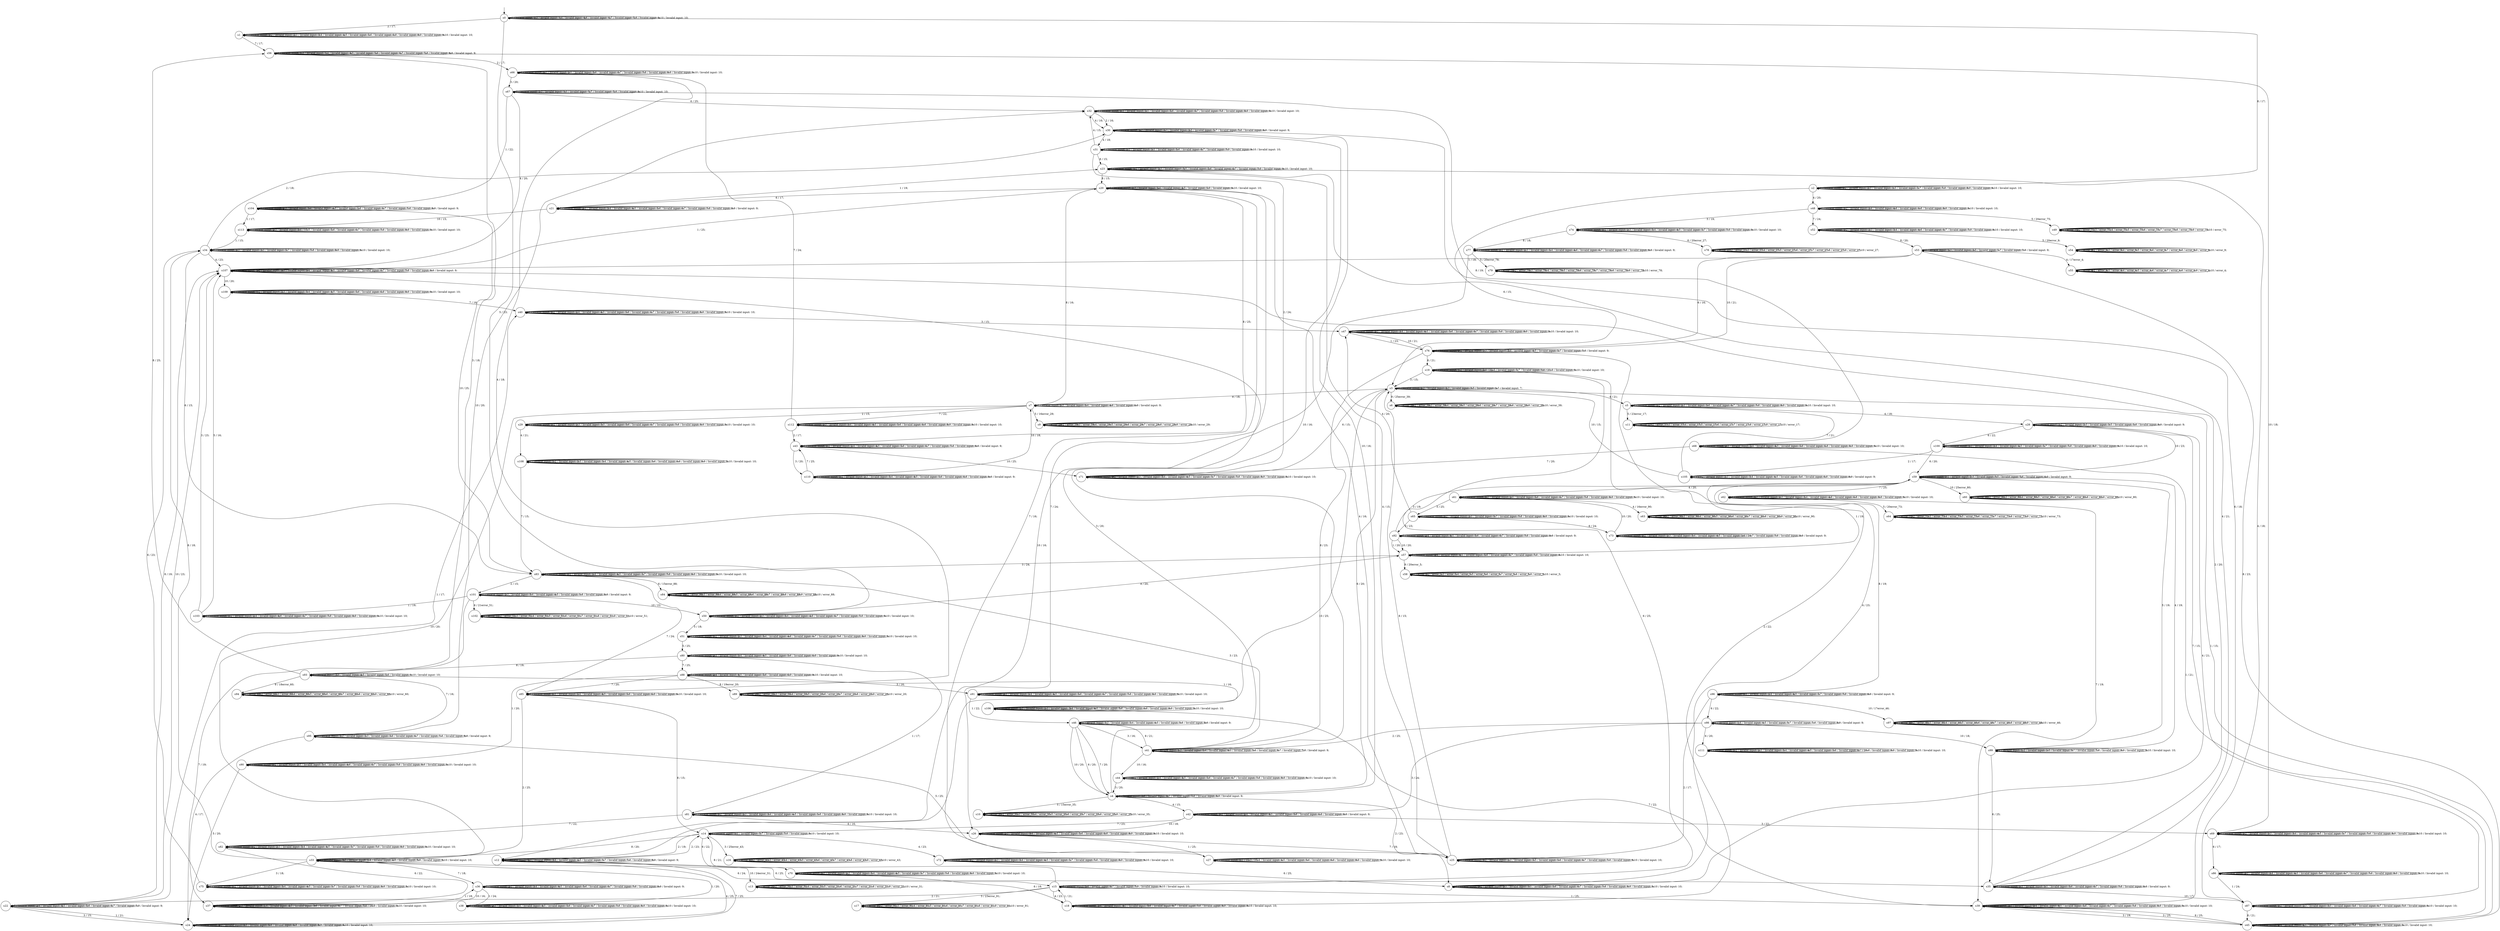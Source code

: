 digraph g {
__start0 [label="" shape="none"];

	s0 [shape="circle" label="s0"];
	s1 [shape="circle" label="s1"];
	s2 [shape="circle" label="s2"];
	s3 [shape="circle" label="s3"];
	s4 [shape="circle" label="s4"];
	s5 [shape="circle" label="s5"];
	s6 [shape="circle" label="s6"];
	s7 [shape="circle" label="s7"];
	s8 [shape="circle" label="s8"];
	s9 [shape="circle" label="s9"];
	s10 [shape="circle" label="s10"];
	s11 [shape="circle" label="s11"];
	s12 [shape="circle" label="s12"];
	s13 [shape="circle" label="s13"];
	s14 [shape="circle" label="s14"];
	s15 [shape="circle" label="s15"];
	s16 [shape="circle" label="s16"];
	s17 [shape="circle" label="s17"];
	s18 [shape="circle" label="s18"];
	s19 [shape="circle" label="s19"];
	s20 [shape="circle" label="s20"];
	s21 [shape="circle" label="s21"];
	s22 [shape="circle" label="s22"];
	s23 [shape="circle" label="s23"];
	s24 [shape="circle" label="s24"];
	s25 [shape="circle" label="s25"];
	s26 [shape="circle" label="s26"];
	s27 [shape="circle" label="s27"];
	s28 [shape="circle" label="s28"];
	s29 [shape="circle" label="s29"];
	s30 [shape="circle" label="s30"];
	s31 [shape="circle" label="s31"];
	s32 [shape="circle" label="s32"];
	s33 [shape="circle" label="s33"];
	s34 [shape="circle" label="s34"];
	s35 [shape="circle" label="s35"];
	s36 [shape="circle" label="s36"];
	s37 [shape="circle" label="s37"];
	s38 [shape="circle" label="s38"];
	s39 [shape="circle" label="s39"];
	s40 [shape="circle" label="s40"];
	s41 [shape="circle" label="s41"];
	s42 [shape="circle" label="s42"];
	s43 [shape="circle" label="s43"];
	s44 [shape="circle" label="s44"];
	s45 [shape="circle" label="s45"];
	s46 [shape="circle" label="s46"];
	s47 [shape="circle" label="s47"];
	s48 [shape="circle" label="s48"];
	s49 [shape="circle" label="s49"];
	s50 [shape="circle" label="s50"];
	s51 [shape="circle" label="s51"];
	s52 [shape="circle" label="s52"];
	s53 [shape="circle" label="s53"];
	s54 [shape="circle" label="s54"];
	s55 [shape="circle" label="s55"];
	s56 [shape="circle" label="s56"];
	s57 [shape="circle" label="s57"];
	s58 [shape="circle" label="s58"];
	s59 [shape="circle" label="s59"];
	s60 [shape="circle" label="s60"];
	s61 [shape="circle" label="s61"];
	s62 [shape="circle" label="s62"];
	s63 [shape="circle" label="s63"];
	s64 [shape="circle" label="s64"];
	s65 [shape="circle" label="s65"];
	s66 [shape="circle" label="s66"];
	s67 [shape="circle" label="s67"];
	s68 [shape="circle" label="s68"];
	s69 [shape="circle" label="s69"];
	s70 [shape="circle" label="s70"];
	s71 [shape="circle" label="s71"];
	s72 [shape="circle" label="s72"];
	s73 [shape="circle" label="s73"];
	s74 [shape="circle" label="s74"];
	s75 [shape="circle" label="s75"];
	s76 [shape="circle" label="s76"];
	s77 [shape="circle" label="s77"];
	s78 [shape="circle" label="s78"];
	s79 [shape="circle" label="s79"];
	s80 [shape="circle" label="s80"];
	s81 [shape="circle" label="s81"];
	s82 [shape="circle" label="s82"];
	s83 [shape="circle" label="s83"];
	s84 [shape="circle" label="s84"];
	s85 [shape="circle" label="s85"];
	s86 [shape="circle" label="s86"];
	s87 [shape="circle" label="s87"];
	s88 [shape="circle" label="s88"];
	s89 [shape="circle" label="s89"];
	s90 [shape="circle" label="s90"];
	s91 [shape="circle" label="s91"];
	s92 [shape="circle" label="s92"];
	s93 [shape="circle" label="s93"];
	s94 [shape="circle" label="s94"];
	s95 [shape="circle" label="s95"];
	s96 [shape="circle" label="s96"];
	s97 [shape="circle" label="s97"];
	s98 [shape="circle" label="s98"];
	s99 [shape="circle" label="s99"];
	s100 [shape="circle" label="s100"];
	s101 [shape="circle" label="s101"];
	s102 [shape="circle" label="s102"];
	s103 [shape="circle" label="s103"];
	s104 [shape="circle" label="s104"];
	s105 [shape="circle" label="s105"];
	s106 [shape="circle" label="s106"];
	s107 [shape="circle" label="s107"];
	s108 [shape="circle" label="s108"];
	s109 [shape="circle" label="s109"];
	s110 [shape="circle" label="s110"];
	s111 [shape="circle" label="s111"];
	s112 [shape="circle" label="s112"];
	s113 [shape="circle" label="s113"];
	s0 -> s0 [label="1 / Invalid input: 1;"];
	s0 -> s1 [label="2 / 17;"];
	s0 -> s0 [label="3 / Invalid input: 3;"];
	s0 -> s0 [label="4 / Invalid input: 4;"];
	s0 -> s50 [label="5 / 23;"];
	s0 -> s0 [label="6 / Invalid input: 6;"];
	s0 -> s0 [label="7 / Invalid input: 7;"];
	s0 -> s2 [label="8 / 17;"];
	s0 -> s0 [label="9 / Invalid input: 9;"];
	s0 -> s0 [label="10 / Invalid input: 10;"];
	s1 -> s1 [label="1 / Invalid input: 1;"];
	s1 -> s1 [label="2 / Invalid input: 2;"];
	s1 -> s1 [label="3 / Invalid input: 3;"];
	s1 -> s1 [label="4 / Invalid input: 4;"];
	s1 -> s1 [label="5 / Invalid input: 5;"];
	s1 -> s1 [label="6 / Invalid input: 6;"];
	s1 -> s56 [label="7 / 17;"];
	s1 -> s1 [label="8 / Invalid input: 8;"];
	s1 -> s1 [label="9 / Invalid input: 9;"];
	s1 -> s1 [label="10 / Invalid input: 10;"];
	s2 -> s2 [label="1 / Invalid input: 1;"];
	s2 -> s2 [label="2 / Invalid input: 2;"];
	s2 -> s2 [label="3 / Invalid input: 3;"];
	s2 -> s48 [label="4 / 20;"];
	s2 -> s2 [label="5 / Invalid input: 5;"];
	s2 -> s3 [label="6 / 15;"];
	s2 -> s2 [label="7 / Invalid input: 7;"];
	s2 -> s2 [label="8 / Invalid input: 8;"];
	s2 -> s2 [label="9 / Invalid input: 9;"];
	s2 -> s2 [label="10 / Invalid input: 10;"];
	s3 -> s3 [label="1 / Invalid input: 1;"];
	s3 -> s3 [label="2 / Invalid input: 2;"];
	s3 -> s3 [label="3 / Invalid input: 3;"];
	s3 -> s5 [label="4 / 21;"];
	s3 -> s3 [label="5 / Invalid input: 5;"];
	s3 -> s4 [label="6 / 20;"];
	s3 -> s3 [label="7 / Invalid input: 7;"];
	s3 -> s7 [label="8 / 18;"];
	s3 -> s6 [label="9 / 25error_39;"];
	s3 -> s12 [label="10 / 25;"];
	s4 -> s4 [label="1 / Invalid input: 1;"];
	s4 -> s8 [label="2 / 23;"];
	s4 -> s107 [label="3 / 20;"];
	s4 -> s42 [label="4 / 15;"];
	s4 -> s10 [label="5 / 15error_35;"];
	s4 -> s4 [label="6 / Invalid input: 6;"];
	s4 -> s4 [label="7 / Invalid input: 7;"];
	s4 -> s4 [label="8 / Invalid input: 8;"];
	s4 -> s4 [label="9 / Invalid input: 9;"];
	s4 -> s30 [label="10 / 16;"];
	s5 -> s5 [label="1 / Invalid input: 1;"];
	s5 -> s5 [label="2 / Invalid input: 2;"];
	s5 -> s5 [label="3 / Invalid input: 3;"];
	s5 -> s28 [label="4 / 18;"];
	s5 -> s11 [label="5 / 23error_17;"];
	s5 -> s5 [label="6 / Invalid input: 6;"];
	s5 -> s5 [label="7 / Invalid input: 7;"];
	s5 -> s5 [label="8 / Invalid input: 8;"];
	s5 -> s5 [label="9 / Invalid input: 9;"];
	s5 -> s5 [label="10 / Invalid input: 10;"];
	s6 -> s6 [label="1 / error_39;"];
	s6 -> s6 [label="2 / error_39;"];
	s6 -> s6 [label="3 / error_39;"];
	s6 -> s6 [label="4 / error_39;"];
	s6 -> s6 [label="5 / error_39;"];
	s6 -> s6 [label="6 / error_39;"];
	s6 -> s6 [label="7 / error_39;"];
	s6 -> s6 [label="8 / error_39;"];
	s6 -> s6 [label="9 / error_39;"];
	s6 -> s6 [label="10 / error_39;"];
	s7 -> s7 [label="1 / Invalid input: 1;"];
	s7 -> s29 [label="2 / 15;"];
	s7 -> s7 [label="3 / Invalid input: 3;"];
	s7 -> s7 [label="4 / Invalid input: 4;"];
	s7 -> s9 [label="5 / 16error_29;"];
	s7 -> s7 [label="6 / Invalid input: 6;"];
	s7 -> s112 [label="7 / 22;"];
	s7 -> s20 [label="8 / 16;"];
	s7 -> s7 [label="9 / Invalid input: 9;"];
	s7 -> s33 [label="10 / 20;"];
	s8 -> s8 [label="1 / Invalid input: 1;"];
	s8 -> s8 [label="2 / Invalid input: 2;"];
	s8 -> s8 [label="3 / Invalid input: 3;"];
	s8 -> s76 [label="4 / 23;"];
	s8 -> s8 [label="5 / Invalid input: 5;"];
	s8 -> s8 [label="6 / Invalid input: 6;"];
	s8 -> s8 [label="7 / Invalid input: 7;"];
	s8 -> s8 [label="8 / Invalid input: 8;"];
	s8 -> s8 [label="9 / Invalid input: 9;"];
	s8 -> s8 [label="10 / Invalid input: 10;"];
	s9 -> s9 [label="1 / error_29;"];
	s9 -> s9 [label="2 / error_29;"];
	s9 -> s9 [label="3 / error_29;"];
	s9 -> s9 [label="4 / error_29;"];
	s9 -> s9 [label="5 / error_29;"];
	s9 -> s9 [label="6 / error_29;"];
	s9 -> s9 [label="7 / error_29;"];
	s9 -> s9 [label="8 / error_29;"];
	s9 -> s9 [label="9 / error_29;"];
	s9 -> s9 [label="10 / error_29;"];
	s10 -> s10 [label="1 / error_35;"];
	s10 -> s10 [label="2 / error_35;"];
	s10 -> s10 [label="3 / error_35;"];
	s10 -> s10 [label="4 / error_35;"];
	s10 -> s10 [label="5 / error_35;"];
	s10 -> s10 [label="6 / error_35;"];
	s10 -> s10 [label="7 / error_35;"];
	s10 -> s10 [label="8 / error_35;"];
	s10 -> s10 [label="9 / error_35;"];
	s10 -> s10 [label="10 / error_35;"];
	s11 -> s11 [label="1 / error_17;"];
	s11 -> s11 [label="2 / error_17;"];
	s11 -> s11 [label="3 / error_17;"];
	s11 -> s11 [label="4 / error_17;"];
	s11 -> s11 [label="5 / error_17;"];
	s11 -> s11 [label="6 / error_17;"];
	s11 -> s11 [label="7 / error_17;"];
	s11 -> s11 [label="8 / error_17;"];
	s11 -> s11 [label="9 / error_17;"];
	s11 -> s11 [label="10 / error_17;"];
	s12 -> s12 [label="1 / Invalid input: 1;"];
	s12 -> s14 [label="2 / 23;"];
	s12 -> s12 [label="3 / Invalid input: 3;"];
	s12 -> s12 [label="4 / Invalid input: 4;"];
	s12 -> s12 [label="5 / Invalid input: 5;"];
	s12 -> s15 [label="6 / 25;"];
	s12 -> s12 [label="7 / Invalid input: 7;"];
	s12 -> s12 [label="8 / Invalid input: 8;"];
	s12 -> s12 [label="9 / Invalid input: 9;"];
	s12 -> s13 [label="10 / 24error_31;"];
	s13 -> s13 [label="1 / error_31;"];
	s13 -> s13 [label="2 / error_31;"];
	s13 -> s13 [label="3 / error_31;"];
	s13 -> s13 [label="4 / error_31;"];
	s13 -> s13 [label="5 / error_31;"];
	s13 -> s13 [label="6 / error_31;"];
	s13 -> s13 [label="7 / error_31;"];
	s13 -> s13 [label="8 / error_31;"];
	s13 -> s13 [label="9 / error_31;"];
	s13 -> s13 [label="10 / error_31;"];
	s14 -> s14 [label="1 / Invalid input: 1;"];
	s14 -> s12 [label="2 / 19;"];
	s14 -> s16 [label="3 / 25error_43;"];
	s14 -> s72 [label="4 / 23;"];
	s14 -> s14 [label="5 / Invalid input: 5;"];
	s14 -> s70 [label="6 / 22;"];
	s14 -> s14 [label="7 / Invalid input: 7;"];
	s14 -> s33 [label="8 / 20;"];
	s14 -> s14 [label="9 / Invalid input: 9;"];
	s14 -> s14 [label="10 / Invalid input: 10;"];
	s15 -> s39 [label="1 / 25;"];
	s15 -> s22 [label="2 / 21;"];
	s15 -> s17 [label="3 / 23error_91;"];
	s15 -> s18 [label="4 / 23;"];
	s15 -> s15 [label="5 / Invalid input: 5;"];
	s15 -> s15 [label="6 / Invalid input: 6;"];
	s15 -> s15 [label="7 / Invalid input: 7;"];
	s15 -> s14 [label="8 / 21;"];
	s15 -> s15 [label="9 / Invalid input: 9;"];
	s15 -> s15 [label="10 / Invalid input: 10;"];
	s16 -> s16 [label="1 / error_43;"];
	s16 -> s16 [label="2 / error_43;"];
	s16 -> s16 [label="3 / error_43;"];
	s16 -> s16 [label="4 / error_43;"];
	s16 -> s16 [label="5 / error_43;"];
	s16 -> s16 [label="6 / error_43;"];
	s16 -> s16 [label="7 / error_43;"];
	s16 -> s16 [label="8 / error_43;"];
	s16 -> s16 [label="9 / error_43;"];
	s16 -> s16 [label="10 / error_43;"];
	s17 -> s17 [label="1 / error_91;"];
	s17 -> s17 [label="2 / error_91;"];
	s17 -> s17 [label="3 / error_91;"];
	s17 -> s17 [label="4 / error_91;"];
	s17 -> s17 [label="5 / error_91;"];
	s17 -> s17 [label="6 / error_91;"];
	s17 -> s17 [label="7 / error_91;"];
	s17 -> s17 [label="8 / error_91;"];
	s17 -> s17 [label="9 / error_91;"];
	s17 -> s17 [label="10 / error_91;"];
	s18 -> s15 [label="1 / 21;"];
	s18 -> s19 [label="2 / 22;"];
	s18 -> s18 [label="3 / Invalid input: 3;"];
	s18 -> s18 [label="4 / Invalid input: 4;"];
	s18 -> s18 [label="5 / Invalid input: 5;"];
	s18 -> s18 [label="6 / Invalid input: 6;"];
	s18 -> s18 [label="7 / Invalid input: 7;"];
	s18 -> s18 [label="8 / Invalid input: 8;"];
	s18 -> s18 [label="9 / Invalid input: 9;"];
	s18 -> s18 [label="10 / Invalid input: 10;"];
	s19 -> s19 [label="1 / Invalid input: 1;"];
	s19 -> s19 [label="2 / Invalid input: 2;"];
	s19 -> s3 [label="3 / 15;"];
	s19 -> s19 [label="4 / 22;"];
	s19 -> s19 [label="5 / Invalid input: 5;"];
	s19 -> s15 [label="6 / 25;"];
	s19 -> s19 [label="7 / Invalid input: 7;"];
	s19 -> s19 [label="8 / 22;"];
	s19 -> s19 [label="9 / Invalid input: 9;"];
	s19 -> s19 [label="10 / Invalid input: 10;"];
	s20 -> s107 [label="1 / 25;"];
	s20 -> s20 [label="2 / Invalid input: 2;"];
	s20 -> s20 [label="3 / Invalid input: 3;"];
	s20 -> s20 [label="4 / Invalid input: 4;"];
	s20 -> s20 [label="5 / Invalid input: 5;"];
	s20 -> s21 [label="6 / 17;"];
	s20 -> s26 [label="7 / 24;"];
	s20 -> s43 [label="8 / 25;"];
	s20 -> s20 [label="9 / Invalid input: 9;"];
	s20 -> s20 [label="10 / Invalid input: 10;"];
	s21 -> s23 [label="1 / 19;"];
	s21 -> s21 [label="2 / Invalid input: 2;"];
	s21 -> s21 [label="3 / Invalid input: 3;"];
	s21 -> s21 [label="4 / Invalid input: 4;"];
	s21 -> s21 [label="5 / Invalid input: 5;"];
	s21 -> s21 [label="6 / Invalid input: 6;"];
	s21 -> s21 [label="7 / Invalid input: 7;"];
	s21 -> s21 [label="8 / Invalid input: 8;"];
	s21 -> s21 [label="9 / Invalid input: 9;"];
	s21 -> s113 [label="10 / 15;"];
	s22 -> s40 [label="1 / 17;"];
	s22 -> s22 [label="2 / Invalid input: 2;"];
	s22 -> s24 [label="3 / 15;"];
	s22 -> s22 [label="4 / Invalid input: 4;"];
	s22 -> s22 [label="5 / Invalid input: 5;"];
	s22 -> s22 [label="6 / Invalid input: 6;"];
	s22 -> s22 [label="7 / Invalid input: 7;"];
	s22 -> s107 [label="8 / 19;"];
	s22 -> s22 [label="9 / Invalid input: 9;"];
	s22 -> s107 [label="10 / 23;"];
	s23 -> s23 [label="1 / Invalid input: 1;"];
	s23 -> s23 [label="2 / Invalid input: 2;"];
	s23 -> s23 [label="3 / Invalid input: 3;"];
	s23 -> s25 [label="4 / 15;"];
	s23 -> s23 [label="5 / Invalid input: 5;"];
	s23 -> s23 [label="6 / Invalid input: 6;"];
	s23 -> s23 [label="7 / Invalid input: 7;"];
	s23 -> s20 [label="8 / 15;"];
	s23 -> s23 [label="9 / Invalid input: 9;"];
	s23 -> s23 [label="10 / Invalid input: 10;"];
	s24 -> s22 [label="1 / 21;"];
	s24 -> s24 [label="2 / Invalid input: 2;"];
	s24 -> s24 [label="3 / Invalid input: 3;"];
	s24 -> s12 [label="4 / 25;"];
	s24 -> s24 [label="5 / Invalid input: 5;"];
	s24 -> s24 [label="6 / Invalid input: 6;"];
	s24 -> s12 [label="7 / 25;"];
	s24 -> s24 [label="8 / Invalid input: 8;"];
	s24 -> s24 [label="9 / Invalid input: 9;"];
	s24 -> s24 [label="10 / Invalid input: 10;"];
	s25 -> s25 [label="1 / Invalid input: 1;"];
	s25 -> s25 [label="2 / Invalid input: 2;"];
	s25 -> s25 [label="3 / Invalid input: 3;"];
	s25 -> s20 [label="4 / 16;"];
	s25 -> s25 [label="5 / Invalid input: 5;"];
	s25 -> s25 [label="6 / Invalid input: 6;"];
	s25 -> s25 [label="7 / Invalid input: 7;"];
	s25 -> s3 [label="8 / 15;"];
	s25 -> s25 [label="9 / Invalid input: 9;"];
	s25 -> s25 [label="10 / Invalid input: 10;"];
	s26 -> s27 [label="1 / 25;"];
	s26 -> s26 [label="2 / Invalid input: 2;"];
	s26 -> s26 [label="3 / Invalid input: 3;"];
	s26 -> s26 [label="4 / Invalid input: 4;"];
	s26 -> s26 [label="5 / Invalid input: 5;"];
	s26 -> s26 [label="6 / Invalid input: 6;"];
	s26 -> s25 [label="7 / 18;"];
	s26 -> s26 [label="8 / Invalid input: 8;"];
	s26 -> s26 [label="9 / Invalid input: 9;"];
	s26 -> s26 [label="10 / Invalid input: 10;"];
	s27 -> s27 [label="1 / Invalid input: 1;"];
	s27 -> s27 [label="2 / 25;"];
	s27 -> s27 [label="3 / 25;"];
	s27 -> s27 [label="4 / Invalid input: 4;"];
	s27 -> s27 [label="5 / Invalid input: 5;"];
	s27 -> s27 [label="6 / Invalid input: 6;"];
	s27 -> s20 [label="7 / 16;"];
	s27 -> s27 [label="8 / Invalid input: 8;"];
	s27 -> s27 [label="9 / Invalid input: 9;"];
	s27 -> s27 [label="10 / Invalid input: 10;"];
	s28 -> s28 [label="1 / Invalid input: 1;"];
	s28 -> s28 [label="2 / Invalid input: 2;"];
	s28 -> s28 [label="3 / Invalid input: 3;"];
	s28 -> s87 [label="4 / 21;"];
	s28 -> s28 [label="5 / Invalid input: 5;"];
	s28 -> s100 [label="6 / 22;"];
	s28 -> s8 [label="7 / 15;"];
	s28 -> s28 [label="8 / Invalid input: 8;"];
	s28 -> s28 [label="9 / Invalid input: 9;"];
	s28 -> s59 [label="10 / 23;"];
	s29 -> s29 [label="1 / Invalid input: 1;"];
	s29 -> s29 [label="2 / Invalid input: 2;"];
	s29 -> s29 [label="3 / Invalid input: 3;"];
	s29 -> s108 [label="4 / 21;"];
	s29 -> s29 [label="5 / Invalid input: 5;"];
	s29 -> s29 [label="6 / Invalid input: 6;"];
	s29 -> s29 [label="7 / Invalid input: 7;"];
	s29 -> s29 [label="8 / Invalid input: 8;"];
	s29 -> s29 [label="9 / Invalid input: 9;"];
	s29 -> s29 [label="10 / Invalid input: 10;"];
	s30 -> s30 [label="1 / Invalid input: 1;"];
	s30 -> s30 [label="2 / Invalid input: 2;"];
	s30 -> s30 [label="3 / Invalid input: 3;"];
	s30 -> s31 [label="4 / 18;"];
	s30 -> s30 [label="5 / Invalid input: 5;"];
	s30 -> s39 [label="6 / 18;"];
	s30 -> s30 [label="7 / Invalid input: 7;"];
	s30 -> s30 [label="8 / Invalid input: 8;"];
	s30 -> s30 [label="9 / Invalid input: 9;"];
	s30 -> s41 [label="10 / 16;"];
	s31 -> s31 [label="1 / Invalid input: 1;"];
	s31 -> s71 [label="2 / 24;"];
	s31 -> s31 [label="3 / Invalid input: 3;"];
	s31 -> s32 [label="4 / 15;"];
	s31 -> s31 [label="5 / Invalid input: 5;"];
	s31 -> s31 [label="6 / Invalid input: 6;"];
	s31 -> s31 [label="7 / Invalid input: 7;"];
	s31 -> s23 [label="8 / 15;"];
	s31 -> s31 [label="9 / Invalid input: 9;"];
	s31 -> s31 [label="10 / Invalid input: 10;"];
	s32 -> s32 [label="1 / Invalid input: 1;"];
	s32 -> s30 [label="2 / 16;"];
	s32 -> s32 [label="3 / Invalid input: 3;"];
	s32 -> s30 [label="4 / 16;"];
	s32 -> s32 [label="5 / Invalid input: 5;"];
	s32 -> s32 [label="6 / Invalid input: 6;"];
	s32 -> s32 [label="7 / Invalid input: 7;"];
	s32 -> s32 [label="8 / Invalid input: 8;"];
	s32 -> s32 [label="9 / Invalid input: 9;"];
	s32 -> s32 [label="10 / Invalid input: 10;"];
	s33 -> s33 [label="1 / Invalid input: 1;"];
	s33 -> s33 [label="2 / Invalid input: 2;"];
	s33 -> s75 [label="3 / 18;"];
	s33 -> s33 [label="4 / Invalid input: 4;"];
	s33 -> s33 [label="5 / Invalid input: 5;"];
	s33 -> s35 [label="6 / 24;"];
	s33 -> s36 [label="7 / 18;"];
	s33 -> s34 [label="8 / 18;"];
	s33 -> s33 [label="9 / Invalid input: 9;"];
	s33 -> s33 [label="10 / Invalid input: 10;"];
	s34 -> s34 [label="1 / Invalid input: 1;"];
	s34 -> s30 [label="2 / 18;"];
	s34 -> s34 [label="3 / Invalid input: 3;"];
	s34 -> s107 [label="4 / 23;"];
	s34 -> s34 [label="5 / Invalid input: 5;"];
	s34 -> s83 [label="6 / 15;"];
	s34 -> s34 [label="7 / Invalid input: 7;"];
	s34 -> s34 [label="8 / Invalid input: 8;"];
	s34 -> s34 [label="9 / Invalid input: 9;"];
	s34 -> s34 [label="10 / Invalid input: 10;"];
	s35 -> s35 [label="1 / Invalid input: 1;"];
	s35 -> s107 [label="2 / 20;"];
	s35 -> s35 [label="3 / Invalid input: 3;"];
	s35 -> s23 [label="4 / 21;"];
	s35 -> s35 [label="5 / Invalid input: 5;"];
	s35 -> s35 [label="6 / Invalid input: 6;"];
	s35 -> s35 [label="7 / Invalid input: 7;"];
	s35 -> s35 [label="8 / Invalid input: 8;"];
	s35 -> s35 [label="9 / Invalid input: 9;"];
	s35 -> s87 [label="10 / 17;"];
	s36 -> s38 [label="1 / 24;"];
	s36 -> s36 [label="2 / Invalid input: 2;"];
	s36 -> s36 [label="3 / Invalid input: 3;"];
	s36 -> s36 [label="4 / Invalid input: 4;"];
	s36 -> s36 [label="5 / Invalid input: 5;"];
	s36 -> s36 [label="6 / Invalid input: 6;"];
	s36 -> s36 [label="7 / Invalid input: 7;"];
	s36 -> s36 [label="8 / Invalid input: 8;"];
	s36 -> s36 [label="9 / Invalid input: 9;"];
	s36 -> s37 [label="10 / 16;"];
	s37 -> s36 [label="1 / 18;"];
	s37 -> s37 [label="2 / Invalid input: 2;"];
	s37 -> s37 [label="3 / Invalid input: 3;"];
	s37 -> s37 [label="4 / Invalid input: 4;"];
	s37 -> s37 [label="5 / Invalid input: 5;"];
	s37 -> s37 [label="6 / Invalid input: 6;"];
	s37 -> s37 [label="7 / Invalid input: 7;"];
	s37 -> s37 [label="8 / 16;"];
	s37 -> s37 [label="9 / Invalid input: 9;"];
	s37 -> s37 [label="10 / Invalid input: 10;"];
	s38 -> s33 [label="1 / 20;"];
	s38 -> s38 [label="2 / Invalid input: 2;"];
	s38 -> s38 [label="3 / Invalid input: 3;"];
	s38 -> s38 [label="4 / Invalid input: 4;"];
	s38 -> s38 [label="5 / Invalid input: 5;"];
	s38 -> s38 [label="6 / Invalid input: 6;"];
	s38 -> s38 [label="7 / Invalid input: 7;"];
	s38 -> s38 [label="8 / Invalid input: 8;"];
	s38 -> s38 [label="9 / Invalid input: 9;"];
	s38 -> s38 [label="10 / Invalid input: 10;"];
	s39 -> s39 [label="1 / Invalid input: 1;"];
	s39 -> s39 [label="2 / Invalid input: 2;"];
	s39 -> s45 [label="3 / 19;"];
	s39 -> s39 [label="4 / Invalid input: 4;"];
	s39 -> s39 [label="5 / Invalid input: 5;"];
	s39 -> s39 [label="6 / Invalid input: 6;"];
	s39 -> s39 [label="7 / Invalid input: 7;"];
	s39 -> s39 [label="8 / Invalid input: 8;"];
	s39 -> s39 [label="9 / Invalid input: 9;"];
	s39 -> s39 [label="10 / Invalid input: 10;"];
	s40 -> s40 [label="1 / Invalid input: 1;"];
	s40 -> s40 [label="2 / Invalid input: 2;"];
	s40 -> s47 [label="3 / 15;"];
	s40 -> s40 [label="4 / Invalid input: 4;"];
	s40 -> s40 [label="5 / Invalid input: 5;"];
	s40 -> s40 [label="6 / Invalid input: 6;"];
	s40 -> s40 [label="7 / Invalid input: 7;"];
	s40 -> s40 [label="8 / Invalid input: 8;"];
	s40 -> s40 [label="9 / Invalid input: 9;"];
	s40 -> s40 [label="10 / Invalid input: 10;"];
	s41 -> s41 [label="1 / Invalid input: 1;"];
	s41 -> s41 [label="2 / Invalid input: 2;"];
	s41 -> s83 [label="3 / 23;"];
	s41 -> s41 [label="4 / Invalid input: 4;"];
	s41 -> s41 [label="5 / Invalid input: 5;"];
	s41 -> s41 [label="6 / Invalid input: 6;"];
	s41 -> s41 [label="7 / Invalid input: 7;"];
	s41 -> s46 [label="8 / 21;"];
	s41 -> s41 [label="9 / Invalid input: 9;"];
	s41 -> s44 [label="10 / 16;"];
	s42 -> s42 [label="1 / Invalid input: 1;"];
	s42 -> s42 [label="2 / Invalid input: 2;"];
	s42 -> s69 [label="3 / 22;"];
	s42 -> s42 [label="4 / Invalid input: 4;"];
	s42 -> s42 [label="5 / Invalid input: 5;"];
	s42 -> s42 [label="6 / Invalid input: 6;"];
	s42 -> s14 [label="7 / 23;"];
	s42 -> s42 [label="8 / Invalid input: 8;"];
	s42 -> s42 [label="9 / Invalid input: 9;"];
	s42 -> s26 [label="10 / 18;"];
	s43 -> s43 [label="1 / Invalid input: 1;"];
	s43 -> s43 [label="2 / Invalid input: 2;"];
	s43 -> s110 [label="3 / 20;"];
	s43 -> s43 [label="4 / Invalid input: 4;"];
	s43 -> s43 [label="5 / Invalid input: 5;"];
	s43 -> s43 [label="6 / Invalid input: 6;"];
	s43 -> s43 [label="7 / Invalid input: 7;"];
	s43 -> s43 [label="8 / Invalid input: 8;"];
	s43 -> s43 [label="9 / Invalid input: 9;"];
	s43 -> s71 [label="10 / 25;"];
	s44 -> s44 [label="1 / 16;"];
	s44 -> s44 [label="2 / Invalid input: 2;"];
	s44 -> s4 [label="3 / 20;"];
	s44 -> s44 [label="4 / Invalid input: 4;"];
	s44 -> s44 [label="5 / Invalid input: 5;"];
	s44 -> s44 [label="6 / Invalid input: 6;"];
	s44 -> s44 [label="7 / Invalid input: 7;"];
	s44 -> s44 [label="8 / Invalid input: 8;"];
	s44 -> s44 [label="9 / Invalid input: 9;"];
	s44 -> s44 [label="10 / Invalid input: 10;"];
	s45 -> s3 [label="1 / 15;"];
	s45 -> s45 [label="2 / Invalid input: 2;"];
	s45 -> s39 [label="3 / 25;"];
	s45 -> s45 [label="4 / Invalid input: 4;"];
	s45 -> s45 [label="5 / Invalid input: 5;"];
	s45 -> s39 [label="6 / 25;"];
	s45 -> s45 [label="7 / Invalid input: 7;"];
	s45 -> s45 [label="8 / Invalid input: 8;"];
	s45 -> s45 [label="9 / Invalid input: 9;"];
	s45 -> s45 [label="10 / Invalid input: 10;"];
	s46 -> s46 [label="1 / Invalid input: 1;"];
	s46 -> s46 [label="2 / Invalid input: 2;"];
	s46 -> s41 [label="3 / 16;"];
	s46 -> s46 [label="4 / Invalid input: 4;"];
	s46 -> s46 [label="5 / Invalid input: 5;"];
	s46 -> s4 [label="6 / 20;"];
	s46 -> s4 [label="7 / 20;"];
	s46 -> s46 [label="8 / Invalid input: 8;"];
	s46 -> s46 [label="9 / Invalid input: 9;"];
	s46 -> s4 [label="10 / 20;"];
	s47 -> s76 [label="1 / 23;"];
	s47 -> s47 [label="2 / Invalid input: 2;"];
	s47 -> s47 [label="3 / Invalid input: 3;"];
	s47 -> s47 [label="4 / Invalid input: 4;"];
	s47 -> s47 [label="5 / Invalid input: 5;"];
	s47 -> s47 [label="6 / Invalid input: 6;"];
	s47 -> s47 [label="7 / Invalid input: 7;"];
	s47 -> s47 [label="8 / Invalid input: 8;"];
	s47 -> s47 [label="9 / Invalid input: 9;"];
	s47 -> s47 [label="10 / Invalid input: 10;"];
	s48 -> s48 [label="1 / Invalid input: 1;"];
	s48 -> s48 [label="2 / Invalid input: 2;"];
	s48 -> s74 [label="3 / 19;"];
	s48 -> s48 [label="4 / Invalid input: 4;"];
	s48 -> s49 [label="5 / 20error_75;"];
	s48 -> s48 [label="6 / Invalid input: 6;"];
	s48 -> s52 [label="7 / 24;"];
	s48 -> s48 [label="8 / Invalid input: 8;"];
	s48 -> s48 [label="9 / Invalid input: 9;"];
	s48 -> s48 [label="10 / Invalid input: 10;"];
	s49 -> s49 [label="1 / error_75;"];
	s49 -> s49 [label="2 / error_75;"];
	s49 -> s49 [label="3 / error_75;"];
	s49 -> s49 [label="4 / error_75;"];
	s49 -> s49 [label="5 / error_75;"];
	s49 -> s49 [label="6 / error_75;"];
	s49 -> s49 [label="7 / error_75;"];
	s49 -> s49 [label="8 / error_75;"];
	s49 -> s49 [label="9 / error_75;"];
	s49 -> s49 [label="10 / error_75;"];
	s50 -> s50 [label="1 / Invalid input: 1;"];
	s50 -> s50 [label="2 / Invalid input: 2;"];
	s50 -> s50 [label="3 / Invalid input: 3;"];
	s50 -> s50 [label="4 / Invalid input: 4;"];
	s50 -> s51 [label="5 / 18;"];
	s50 -> s50 [label="6 / Invalid input: 6;"];
	s50 -> s50 [label="7 / Invalid input: 7;"];
	s50 -> s57 [label="8 / 20;"];
	s50 -> s50 [label="9 / Invalid input: 9;"];
	s50 -> s50 [label="10 / Invalid input: 10;"];
	s51 -> s51 [label="1 / Invalid input: 1;"];
	s51 -> s51 [label="2 / Invalid input: 2;"];
	s51 -> s51 [label="3 / Invalid input: 3;"];
	s51 -> s51 [label="4 / Invalid input: 4;"];
	s51 -> s80 [label="5 / 25;"];
	s51 -> s51 [label="6 / Invalid input: 6;"];
	s51 -> s51 [label="7 / Invalid input: 7;"];
	s51 -> s51 [label="8 / Invalid input: 8;"];
	s51 -> s51 [label="9 / Invalid input: 9;"];
	s51 -> s51 [label="10 / Invalid input: 10;"];
	s52 -> s52 [label="1 / Invalid input: 1;"];
	s52 -> s52 [label="2 / Invalid input: 2;"];
	s52 -> s52 [label="3 / Invalid input: 3;"];
	s52 -> s52 [label="4 / Invalid input: 4;"];
	s52 -> s54 [label="5 / 20error_9;"];
	s52 -> s52 [label="6 / Invalid input: 6;"];
	s52 -> s52 [label="7 / Invalid input: 7;"];
	s52 -> s53 [label="8 / 20;"];
	s52 -> s52 [label="9 / Invalid input: 9;"];
	s52 -> s52 [label="10 / Invalid input: 10;"];
	s53 -> s107 [label="1 / 18;"];
	s53 -> s53 [label="2 / Invalid input: 2;"];
	s53 -> s53 [label="3 / Invalid input: 3;"];
	s53 -> s55 [label="4 / 17error_4;"];
	s53 -> s53 [label="5 / Invalid input: 5;"];
	s53 -> s76 [label="6 / 16;"];
	s53 -> s53 [label="7 / Invalid input: 7;"];
	s53 -> s45 [label="8 / 23;"];
	s53 -> s53 [label="9 / Invalid input: 9;"];
	s53 -> s76 [label="10 / 21;"];
	s54 -> s54 [label="1 / error_9;"];
	s54 -> s54 [label="2 / error_9;"];
	s54 -> s54 [label="3 / error_9;"];
	s54 -> s54 [label="4 / error_9;"];
	s54 -> s54 [label="5 / error_9;"];
	s54 -> s54 [label="6 / error_9;"];
	s54 -> s54 [label="7 / error_9;"];
	s54 -> s54 [label="8 / error_9;"];
	s54 -> s54 [label="9 / error_9;"];
	s54 -> s54 [label="10 / error_9;"];
	s55 -> s55 [label="1 / error_4;"];
	s55 -> s55 [label="2 / error_4;"];
	s55 -> s55 [label="3 / error_4;"];
	s55 -> s55 [label="4 / error_4;"];
	s55 -> s55 [label="5 / error_4;"];
	s55 -> s55 [label="6 / error_4;"];
	s55 -> s55 [label="7 / error_4;"];
	s55 -> s55 [label="8 / error_4;"];
	s55 -> s55 [label="9 / error_4;"];
	s55 -> s55 [label="10 / error_4;"];
	s56 -> s56 [label="1 / Invalid input: 1;"];
	s56 -> s66 [label="2 / 17;"];
	s56 -> s56 [label="3 / Invalid input: 3;"];
	s56 -> s56 [label="4 / Invalid input: 4;"];
	s56 -> s56 [label="5 / Invalid input: 5;"];
	s56 -> s56 [label="6 / Invalid input: 6;"];
	s56 -> s56 [label="7 / Invalid input: 7;"];
	s56 -> s56 [label="8 / Invalid input: 8;"];
	s56 -> s56 [label="9 / Invalid input: 9;"];
	s56 -> s69 [label="10 / 18;"];
	s57 -> s59 [label="1 / 19;"];
	s57 -> s57 [label="2 / Invalid input: 2;"];
	s57 -> s83 [label="3 / 24;"];
	s57 -> s57 [label="4 / Invalid input: 4;"];
	s57 -> s57 [label="5 / Invalid input: 5;"];
	s57 -> s57 [label="6 / Invalid input: 6;"];
	s57 -> s57 [label="7 / Invalid input: 7;"];
	s57 -> s57 [label="8 / Invalid input: 8;"];
	s57 -> s58 [label="9 / 20error_5;"];
	s57 -> s57 [label="10 / Invalid input: 10;"];
	s58 -> s58 [label="1 / error_5;"];
	s58 -> s58 [label="2 / error_5;"];
	s58 -> s58 [label="3 / error_5;"];
	s58 -> s58 [label="4 / error_5;"];
	s58 -> s58 [label="5 / error_5;"];
	s58 -> s58 [label="6 / error_5;"];
	s58 -> s58 [label="7 / error_5;"];
	s58 -> s58 [label="8 / error_5;"];
	s58 -> s58 [label="9 / error_5;"];
	s58 -> s58 [label="10 / error_5;"];
	s59 -> s59 [label="1 / Invalid input: 1;"];
	s59 -> s59 [label="2 / Invalid input: 2;"];
	s59 -> s59 [label="3 / Invalid input: 3;"];
	s59 -> s61 [label="4 / 20;"];
	s59 -> s59 [label="5 / Invalid input: 5;"];
	s59 -> s59 [label="6 / Invalid input: 6;"];
	s59 -> s62 [label="7 / 25;"];
	s59 -> s96 [label="8 / 19;"];
	s59 -> s59 [label="9 / Invalid input: 9;"];
	s59 -> s60 [label="10 / 25error_80;"];
	s60 -> s60 [label="1 / error_80;"];
	s60 -> s60 [label="2 / error_80;"];
	s60 -> s60 [label="3 / error_80;"];
	s60 -> s60 [label="4 / error_80;"];
	s60 -> s60 [label="5 / error_80;"];
	s60 -> s60 [label="6 / error_80;"];
	s60 -> s60 [label="7 / error_80;"];
	s60 -> s60 [label="8 / error_80;"];
	s60 -> s60 [label="9 / error_80;"];
	s60 -> s60 [label="10 / error_80;"];
	s61 -> s61 [label="1 / Invalid input: 1;"];
	s61 -> s61 [label="2 / Invalid input: 2;"];
	s61 -> s65 [label="3 / 25;"];
	s61 -> s63 [label="4 / 16error_90;"];
	s61 -> s61 [label="5 / Invalid input: 5;"];
	s61 -> s61 [label="6 / Invalid input: 6;"];
	s61 -> s61 [label="7 / Invalid input: 7;"];
	s61 -> s61 [label="8 / Invalid input: 8;"];
	s61 -> s61 [label="9 / Invalid input: 9;"];
	s61 -> s61 [label="10 / Invalid input: 10;"];
	s62 -> s62 [label="1 / Invalid input: 1;"];
	s62 -> s62 [label="2 / Invalid input: 2;"];
	s62 -> s62 [label="3 / Invalid input: 3;"];
	s62 -> s62 [label="4 / Invalid input: 4;"];
	s62 -> s64 [label="5 / 20error_73;"];
	s62 -> s62 [label="6 / Invalid input: 6;"];
	s62 -> s39 [label="7 / 19;"];
	s62 -> s62 [label="8 / Invalid input: 8;"];
	s62 -> s62 [label="9 / Invalid input: 9;"];
	s62 -> s62 [label="10 / Invalid input: 10;"];
	s63 -> s63 [label="1 / error_90;"];
	s63 -> s63 [label="2 / error_90;"];
	s63 -> s63 [label="3 / error_90;"];
	s63 -> s63 [label="4 / error_90;"];
	s63 -> s63 [label="5 / error_90;"];
	s63 -> s63 [label="6 / error_90;"];
	s63 -> s63 [label="7 / error_90;"];
	s63 -> s63 [label="8 / error_90;"];
	s63 -> s63 [label="9 / error_90;"];
	s63 -> s63 [label="10 / error_90;"];
	s64 -> s64 [label="1 / error_73;"];
	s64 -> s64 [label="2 / error_73;"];
	s64 -> s64 [label="3 / error_73;"];
	s64 -> s64 [label="4 / error_73;"];
	s64 -> s64 [label="5 / error_73;"];
	s64 -> s64 [label="6 / error_73;"];
	s64 -> s64 [label="7 / error_73;"];
	s64 -> s64 [label="8 / error_73;"];
	s64 -> s64 [label="9 / error_73;"];
	s64 -> s64 [label="10 / error_73;"];
	s65 -> s65 [label="1 / Invalid input: 1;"];
	s65 -> s65 [label="2 / Invalid input: 2;"];
	s65 -> s92 [label="3 / 23;"];
	s65 -> s47 [label="4 / 20;"];
	s65 -> s65 [label="5 / Invalid input: 5;"];
	s65 -> s73 [label="6 / 24;"];
	s65 -> s65 [label="7 / Invalid input: 7;"];
	s65 -> s65 [label="8 / Invalid input: 8;"];
	s65 -> s65 [label="9 / Invalid input: 9;"];
	s65 -> s65 [label="10 / Invalid input: 10;"];
	s66 -> s66 [label="1 / Invalid input: 1;"];
	s66 -> s66 [label="2 / Invalid input: 2;"];
	s66 -> s67 [label="3 / 20;"];
	s66 -> s85 [label="4 / 18;"];
	s66 -> s66 [label="5 / Invalid input: 5;"];
	s66 -> s66 [label="6 / Invalid input: 6;"];
	s66 -> s66 [label="7 / Invalid input: 7;"];
	s66 -> s66 [label="8 / Invalid input: 8;"];
	s66 -> s66 [label="9 / Invalid input: 9;"];
	s66 -> s66 [label="10 / Invalid input: 10;"];
	s67 -> s104 [label="1 / 22;"];
	s67 -> s67 [label="2 / Invalid input: 2;"];
	s67 -> s67 [label="3 / Invalid input: 3;"];
	s67 -> s107 [label="4 / 20;"];
	s67 -> s67 [label="5 / Invalid input: 5;"];
	s67 -> s32 [label="6 / 25;"];
	s67 -> s67 [label="7 / Invalid input: 7;"];
	s67 -> s68 [label="8 / 19;"];
	s67 -> s67 [label="9 / Invalid input: 9;"];
	s67 -> s67 [label="10 / Invalid input: 10;"];
	s68 -> s45 [label="1 / 21;"];
	s68 -> s68 [label="2 / Invalid input: 2;"];
	s68 -> s68 [label="3 / Invalid input: 3;"];
	s68 -> s68 [label="4 / Invalid input: 4;"];
	s68 -> s68 [label="5 / Invalid input: 5;"];
	s68 -> s68 [label="6 / Invalid input: 6;"];
	s68 -> s71 [label="7 / 20;"];
	s68 -> s68 [label="8 / Invalid input: 8;"];
	s68 -> s68 [label="9 / Invalid input: 9;"];
	s68 -> s68 [label="10 / Invalid input: 10;"];
	s69 -> s69 [label="1 / Invalid input: 1;"];
	s69 -> s69 [label="2 / Invalid input: 2;"];
	s69 -> s69 [label="3 / Invalid input: 3;"];
	s69 -> s69 [label="4 / Invalid input: 4;"];
	s69 -> s69 [label="5 / Invalid input: 5;"];
	s69 -> s86 [label="6 / 17;"];
	s69 -> s69 [label="7 / Invalid input: 7;"];
	s69 -> s69 [label="8 / Invalid input: 8;"];
	s69 -> s69 [label="9 / Invalid input: 9;"];
	s69 -> s69 [label="10 / Invalid input: 10;"];
	s70 -> s70 [label="1 / Invalid input: 1;"];
	s70 -> s70 [label="2 / Invalid input: 2;"];
	s70 -> s70 [label="3 / Invalid input: 3;"];
	s70 -> s70 [label="4 / Invalid input: 4;"];
	s70 -> s70 [label="5 / Invalid input: 5;"];
	s70 -> s18 [label="6 / 18;"];
	s70 -> s70 [label="7 / Invalid input: 7;"];
	s70 -> s70 [label="8 / Invalid input: 8;"];
	s70 -> s70 [label="9 / Invalid input: 9;"];
	s70 -> s70 [label="10 / Invalid input: 10;"];
	s71 -> s71 [label="1 / Invalid input: 1;"];
	s71 -> s71 [label="2 / Invalid input: 2;"];
	s71 -> s71 [label="3 / Invalid input: 3;"];
	s71 -> s71 [label="4 / Invalid input: 4;"];
	s71 -> s71 [label="5 / Invalid input: 5;"];
	s71 -> s3 [label="6 / 15;"];
	s71 -> s71 [label="7 / Invalid input: 7;"];
	s71 -> s71 [label="8 / Invalid input: 8;"];
	s71 -> s71 [label="9 / Invalid input: 9;"];
	s71 -> s71 [label="10 / Invalid input: 10;"];
	s72 -> s72 [label="1 / Invalid input: 1;"];
	s72 -> s72 [label="2 / Invalid input: 2;"];
	s72 -> s72 [label="3 / Invalid input: 3;"];
	s72 -> s72 [label="4 / Invalid input: 4;"];
	s72 -> s72 [label="5 / Invalid input: 5;"];
	s72 -> s8 [label="6 / 25;"];
	s72 -> s72 [label="7 / Invalid input: 7;"];
	s72 -> s72 [label="8 / Invalid input: 8;"];
	s72 -> s72 [label="9 / Invalid input: 9;"];
	s72 -> s72 [label="10 / Invalid input: 10;"];
	s73 -> s73 [label="1 / Invalid input: 1;"];
	s73 -> s73 [label="2 / Invalid input: 2;"];
	s73 -> s73 [label="3 / Invalid input: 3;"];
	s73 -> s73 [label="4 / Invalid input: 4;"];
	s73 -> s73 [label="5 / Invalid input: 5;"];
	s73 -> s73 [label="6 / 24;"];
	s73 -> s73 [label="7 / Invalid input: 7;"];
	s73 -> s73 [label="8 / Invalid input: 8;"];
	s73 -> s73 [label="9 / Invalid input: 9;"];
	s73 -> s61 [label="10 / 20;"];
	s74 -> s74 [label="1 / Invalid input: 1;"];
	s74 -> s74 [label="2 / Invalid input: 2;"];
	s74 -> s74 [label="3 / Invalid input: 3;"];
	s74 -> s74 [label="4 / Invalid input: 4;"];
	s74 -> s74 [label="5 / Invalid input: 5;"];
	s74 -> s78 [label="6 / 20error_27;"];
	s74 -> s74 [label="7 / Invalid input: 7;"];
	s74 -> s77 [label="8 / 18;"];
	s74 -> s74 [label="9 / Invalid input: 9;"];
	s74 -> s74 [label="10 / Invalid input: 10;"];
	s75 -> s75 [label="1 / Invalid input: 1;"];
	s75 -> s75 [label="2 / Invalid input: 2;"];
	s75 -> s75 [label="3 / Invalid input: 3;"];
	s75 -> s75 [label="4 / Invalid input: 4;"];
	s75 -> s75 [label="5 / Invalid input: 5;"];
	s75 -> s34 [label="6 / 23;"];
	s75 -> s75 [label="7 / Invalid input: 7;"];
	s75 -> s75 [label="8 / Invalid input: 8;"];
	s75 -> s75 [label="9 / Invalid input: 9;"];
	s75 -> s75 [label="10 / Invalid input: 10;"];
	s76 -> s76 [label="1 / Invalid input: 1;"];
	s76 -> s76 [label="2 / Invalid input: 2;"];
	s76 -> s76 [label="3 / Invalid input: 3;"];
	s76 -> s76 [label="4 / Invalid input: 4;"];
	s76 -> s76 [label="5 / Invalid input: 5;"];
	s76 -> s19 [label="6 / 21;"];
	s76 -> s76 [label="7 / Invalid input: 7;"];
	s76 -> s41 [label="8 / 23;"];
	s76 -> s76 [label="9 / Invalid input: 9;"];
	s76 -> s47 [label="10 / 21;"];
	s77 -> s77 [label="1 / Invalid input: 1;"];
	s77 -> s77 [label="2 / Invalid input: 2;"];
	s77 -> s77 [label="3 / Invalid input: 3;"];
	s77 -> s77 [label="4 / Invalid input: 4;"];
	s77 -> s79 [label="5 / 20error_78;"];
	s77 -> s77 [label="6 / Invalid input: 6;"];
	s77 -> s77 [label="7 / Invalid input: 7;"];
	s77 -> s77 [label="8 / Invalid input: 8;"];
	s77 -> s77 [label="9 / Invalid input: 9;"];
	s77 -> s12 [label="10 / 16;"];
	s78 -> s78 [label="1 / error_27;"];
	s78 -> s78 [label="2 / error_27;"];
	s78 -> s78 [label="3 / error_27;"];
	s78 -> s78 [label="4 / error_27;"];
	s78 -> s78 [label="5 / error_27;"];
	s78 -> s78 [label="6 / error_27;"];
	s78 -> s78 [label="7 / error_27;"];
	s78 -> s78 [label="8 / error_27;"];
	s78 -> s78 [label="9 / error_27;"];
	s78 -> s78 [label="10 / error_27;"];
	s79 -> s79 [label="1 / error_78;"];
	s79 -> s79 [label="2 / error_78;"];
	s79 -> s79 [label="3 / error_78;"];
	s79 -> s79 [label="4 / error_78;"];
	s79 -> s79 [label="5 / error_78;"];
	s79 -> s79 [label="6 / error_78;"];
	s79 -> s79 [label="7 / error_78;"];
	s79 -> s79 [label="8 / error_78;"];
	s79 -> s79 [label="9 / error_78;"];
	s79 -> s79 [label="10 / error_78;"];
	s80 -> s81 [label="1 / 17;"];
	s80 -> s80 [label="2 / Invalid input: 2;"];
	s80 -> s80 [label="3 / Invalid input: 3;"];
	s80 -> s80 [label="4 / Invalid input: 4;"];
	s80 -> s80 [label="5 / Invalid input: 5;"];
	s80 -> s80 [label="6 / Invalid input: 6;"];
	s80 -> s88 [label="7 / 25;"];
	s80 -> s93 [label="8 / 19;"];
	s80 -> s80 [label="9 / Invalid input: 9;"];
	s80 -> s80 [label="10 / Invalid input: 10;"];
	s81 -> s81 [label="1 / Invalid input: 1;"];
	s81 -> s81 [label="2 / Invalid input: 2;"];
	s81 -> s81 [label="3 / Invalid input: 3;"];
	s81 -> s81 [label="4 / Invalid input: 4;"];
	s81 -> s81 [label="5 / Invalid input: 5;"];
	s81 -> s26 [label="6 / 16;"];
	s81 -> s82 [label="7 / 22;"];
	s81 -> s81 [label="8 / Invalid input: 8;"];
	s81 -> s81 [label="9 / Invalid input: 9;"];
	s81 -> s81 [label="10 / Invalid input: 10;"];
	s82 -> s82 [label="1 / Invalid input: 1;"];
	s82 -> s82 [label="2 / Invalid input: 2;"];
	s82 -> s82 [label="3 / Invalid input: 3;"];
	s82 -> s82 [label="4 / Invalid input: 4;"];
	s82 -> s82 [label="5 / Invalid input: 5;"];
	s82 -> s37 [label="6 / 22;"];
	s82 -> s82 [label="7 / Invalid input: 7;"];
	s82 -> s82 [label="8 / Invalid input: 8;"];
	s82 -> s82 [label="9 / Invalid input: 9;"];
	s82 -> s82 [label="10 / Invalid input: 10;"];
	s83 -> s83 [label="1 / Invalid input: 1;"];
	s83 -> s101 [label="2 / 15;"];
	s83 -> s83 [label="3 / Invalid input: 3;"];
	s83 -> s83 [label="4 / Invalid input: 4;"];
	s83 -> s83 [label="5 / Invalid input: 5;"];
	s83 -> s84 [label="6 / 15error_88;"];
	s83 -> s83 [label="7 / Invalid input: 7;"];
	s83 -> s83 [label="8 / Invalid input: 8;"];
	s83 -> s83 [label="9 / Invalid input: 9;"];
	s83 -> s83 [label="10 / Invalid input: 10;"];
	s84 -> s84 [label="1 / error_88;"];
	s84 -> s84 [label="2 / error_88;"];
	s84 -> s84 [label="3 / error_88;"];
	s84 -> s84 [label="4 / error_88;"];
	s84 -> s84 [label="5 / error_88;"];
	s84 -> s84 [label="6 / error_88;"];
	s84 -> s84 [label="7 / error_88;"];
	s84 -> s84 [label="8 / error_88;"];
	s84 -> s84 [label="9 / error_88;"];
	s84 -> s84 [label="10 / error_88;"];
	s85 -> s85 [label="1 / Invalid input: 1;"];
	s85 -> s33 [label="2 / 25;"];
	s85 -> s85 [label="3 / Invalid input: 3;"];
	s85 -> s85 [label="4 / Invalid input: 4;"];
	s85 -> s85 [label="5 / Invalid input: 5;"];
	s85 -> s85 [label="6 / Invalid input: 6;"];
	s85 -> s83 [label="7 / 24;"];
	s85 -> s14 [label="8 / 15;"];
	s85 -> s85 [label="9 / Invalid input: 9;"];
	s85 -> s85 [label="10 / Invalid input: 10;"];
	s86 -> s87 [label="1 / 24;"];
	s86 -> s86 [label="2 / Invalid input: 2;"];
	s86 -> s86 [label="3 / Invalid input: 3;"];
	s86 -> s86 [label="4 / Invalid input: 4;"];
	s86 -> s86 [label="5 / Invalid input: 5;"];
	s86 -> s86 [label="6 / Invalid input: 6;"];
	s86 -> s86 [label="7 / Invalid input: 7;"];
	s86 -> s86 [label="8 / Invalid input: 8;"];
	s86 -> s86 [label="9 / Invalid input: 9;"];
	s86 -> s86 [label="10 / Invalid input: 10;"];
	s87 -> s87 [label="1 / Invalid input: 1;"];
	s87 -> s87 [label="2 / Invalid input: 2;"];
	s87 -> s87 [label="3 / Invalid input: 3;"];
	s87 -> s23 [label="4 / 18;"];
	s87 -> s87 [label="5 / Invalid input: 5;"];
	s87 -> s87 [label="6 / Invalid input: 6;"];
	s87 -> s87 [label="7 / Invalid input: 7;"];
	s87 -> s45 [label="8 / 21;"];
	s87 -> s87 [label="9 / Invalid input: 9;"];
	s87 -> s87 [label="10 / Invalid input: 10;"];
	s88 -> s90 [label="1 / 20;"];
	s88 -> s88 [label="2 / Invalid input: 2;"];
	s88 -> s91 [label="3 / 16;"];
	s88 -> s88 [label="4 / Invalid input: 4;"];
	s88 -> s88 [label="5 / Invalid input: 5;"];
	s88 -> s88 [label="6 / Invalid input: 6;"];
	s88 -> s85 [label="7 / 20;"];
	s88 -> s89 [label="8 / 19error_20;"];
	s88 -> s88 [label="9 / Invalid input: 9;"];
	s88 -> s88 [label="10 / Invalid input: 10;"];
	s89 -> s89 [label="1 / error_20;"];
	s89 -> s89 [label="2 / error_20;"];
	s89 -> s89 [label="3 / error_20;"];
	s89 -> s89 [label="4 / error_20;"];
	s89 -> s89 [label="5 / error_20;"];
	s89 -> s89 [label="6 / error_20;"];
	s89 -> s89 [label="7 / error_20;"];
	s89 -> s89 [label="8 / error_20;"];
	s89 -> s89 [label="9 / error_20;"];
	s89 -> s89 [label="10 / error_20;"];
	s90 -> s90 [label="1 / Invalid input: 1;"];
	s90 -> s90 [label="2 / Invalid input: 2;"];
	s90 -> s90 [label="3 / Invalid input: 3;"];
	s90 -> s90 [label="4 / Invalid input: 4;"];
	s90 -> s24 [label="5 / 20;"];
	s90 -> s90 [label="6 / Invalid input: 6;"];
	s90 -> s90 [label="7 / Invalid input: 7;"];
	s90 -> s90 [label="8 / Invalid input: 8;"];
	s90 -> s90 [label="9 / Invalid input: 9;"];
	s90 -> s90 [label="10 / Invalid input: 10;"];
	s91 -> s46 [label="1 / 22;"];
	s91 -> s91 [label="2 / Invalid input: 2;"];
	s91 -> s91 [label="3 / Invalid input: 3;"];
	s91 -> s91 [label="4 / Invalid input: 4;"];
	s91 -> s91 [label="5 / Invalid input: 5;"];
	s91 -> s91 [label="6 / Invalid input: 6;"];
	s91 -> s91 [label="7 / Invalid input: 7;"];
	s91 -> s91 [label="8 / Invalid input: 8;"];
	s91 -> s91 [label="9 / Invalid input: 9;"];
	s91 -> s91 [label="10 / Invalid input: 10;"];
	s92 -> s57 [label="1 / 20;"];
	s92 -> s92 [label="2 / Invalid input: 2;"];
	s92 -> s59 [label="3 / 19;"];
	s92 -> s92 [label="4 / Invalid input: 4;"];
	s92 -> s92 [label="5 / Invalid input: 5;"];
	s92 -> s92 [label="6 / Invalid input: 6;"];
	s92 -> s92 [label="7 / Invalid input: 7;"];
	s92 -> s92 [label="8 / Invalid input: 8;"];
	s92 -> s92 [label="9 / Invalid input: 9;"];
	s92 -> s57 [label="10 / 20;"];
	s93 -> s106 [label="1 / 16;"];
	s93 -> s93 [label="2 / Invalid input: 2;"];
	s93 -> s56 [label="3 / 18;"];
	s93 -> s93 [label="4 / Invalid input: 4;"];
	s93 -> s93 [label="5 / Invalid input: 5;"];
	s93 -> s93 [label="6 / Invalid input: 6;"];
	s93 -> s95 [label="7 / 16;"];
	s93 -> s56 [label="8 / 25;"];
	s93 -> s94 [label="9 / 18error_60;"];
	s93 -> s93 [label="10 / Invalid input: 10;"];
	s94 -> s94 [label="1 / error_60;"];
	s94 -> s94 [label="2 / error_60;"];
	s94 -> s94 [label="3 / error_60;"];
	s94 -> s94 [label="4 / error_60;"];
	s94 -> s94 [label="5 / error_60;"];
	s94 -> s94 [label="6 / error_60;"];
	s94 -> s94 [label="7 / error_60;"];
	s94 -> s94 [label="8 / error_60;"];
	s94 -> s94 [label="9 / error_60;"];
	s94 -> s94 [label="10 / error_60;"];
	s95 -> s95 [label="1 / Invalid input: 1;"];
	s95 -> s95 [label="2 / Invalid input: 2;"];
	s95 -> s95 [label="3 / Invalid input: 3;"];
	s95 -> s37 [label="4 / 17;"];
	s95 -> s25 [label="5 / 25;"];
	s95 -> s95 [label="6 / Invalid input: 6;"];
	s95 -> s95 [label="7 / Invalid input: 7;"];
	s95 -> s95 [label="8 / Invalid input: 8;"];
	s95 -> s95 [label="9 / Invalid input: 9;"];
	s95 -> s32 [label="10 / 20;"];
	s96 -> s96 [label="1 / Invalid input: 1;"];
	s96 -> s25 [label="2 / 17;"];
	s96 -> s96 [label="3 / Invalid input: 3;"];
	s96 -> s96 [label="4 / Invalid input: 4;"];
	s96 -> s96 [label="5 / Invalid input: 5;"];
	s96 -> s98 [label="6 / 22;"];
	s96 -> s96 [label="7 / Invalid input: 7;"];
	s96 -> s96 [label="8 / Invalid input: 8;"];
	s96 -> s96 [label="9 / Invalid input: 9;"];
	s96 -> s97 [label="10 / 17error_46;"];
	s97 -> s97 [label="1 / error_46;"];
	s97 -> s97 [label="2 / error_46;"];
	s97 -> s97 [label="3 / error_46;"];
	s97 -> s97 [label="4 / error_46;"];
	s97 -> s97 [label="5 / error_46;"];
	s97 -> s97 [label="6 / error_46;"];
	s97 -> s97 [label="7 / error_46;"];
	s97 -> s97 [label="8 / error_46;"];
	s97 -> s97 [label="9 / error_46;"];
	s97 -> s97 [label="10 / error_46;"];
	s98 -> s98 [label="1 / Invalid input: 1;"];
	s98 -> s41 [label="2 / 25;"];
	s98 -> s42 [label="3 / 24;"];
	s98 -> s98 [label="4 / Invalid input: 4;"];
	s98 -> s98 [label="5 / Invalid input: 5;"];
	s98 -> s111 [label="6 / 20;"];
	s98 -> s98 [label="7 / Invalid input: 7;"];
	s98 -> s98 [label="8 / Invalid input: 8;"];
	s98 -> s98 [label="9 / Invalid input: 9;"];
	s98 -> s99 [label="10 / 18;"];
	s99 -> s99 [label="1 / Invalid input: 1;"];
	s99 -> s99 [label="2 / Invalid input: 2;"];
	s99 -> s99 [label="3 / Invalid input: 3;"];
	s99 -> s59 [label="4 / 19;"];
	s99 -> s59 [label="5 / 19;"];
	s99 -> s35 [label="6 / 25;"];
	s99 -> s99 [label="7 / Invalid input: 7;"];
	s99 -> s99 [label="8 / Invalid input: 8;"];
	s99 -> s99 [label="9 / Invalid input: 9;"];
	s99 -> s99 [label="10 / Invalid input: 10;"];
	s100 -> s100 [label="1 / Invalid input: 1;"];
	s100 -> s105 [label="2 / 17;"];
	s100 -> s100 [label="3 / Invalid input: 3;"];
	s100 -> s100 [label="4 / Invalid input: 4;"];
	s100 -> s100 [label="5 / Invalid input: 5;"];
	s100 -> s59 [label="6 / 20;"];
	s100 -> s100 [label="7 / Invalid input: 7;"];
	s100 -> s100 [label="8 / Invalid input: 8;"];
	s100 -> s100 [label="9 / Invalid input: 9;"];
	s100 -> s100 [label="10 / Invalid input: 10;"];
	s101 -> s103 [label="1 / 19;"];
	s101 -> s101 [label="2 / Invalid input: 2;"];
	s101 -> s101 [label="3 / Invalid input: 3;"];
	s101 -> s101 [label="4 / Invalid input: 4;"];
	s101 -> s101 [label="5 / Invalid input: 5;"];
	s101 -> s102 [label="6 / 21error_51;"];
	s101 -> s24 [label="7 / 19;"];
	s101 -> s101 [label="8 / Invalid input: 8;"];
	s101 -> s101 [label="9 / Invalid input: 9;"];
	s101 -> s50 [label="10 / 22;"];
	s102 -> s102 [label="1 / error_51;"];
	s102 -> s102 [label="2 / error_51;"];
	s102 -> s102 [label="3 / error_51;"];
	s102 -> s102 [label="4 / error_51;"];
	s102 -> s102 [label="5 / error_51;"];
	s102 -> s102 [label="6 / error_51;"];
	s102 -> s102 [label="7 / error_51;"];
	s102 -> s102 [label="8 / error_51;"];
	s102 -> s102 [label="9 / error_51;"];
	s102 -> s102 [label="10 / error_51;"];
	s103 -> s103 [label="1 / Invalid input: 1;"];
	s103 -> s103 [label="2 / Invalid input: 2;"];
	s103 -> s107 [label="3 / 23;"];
	s103 -> s103 [label="4 / Invalid input: 4;"];
	s103 -> s107 [label="5 / 16;"];
	s103 -> s103 [label="6 / Invalid input: 6;"];
	s103 -> s103 [label="7 / Invalid input: 7;"];
	s103 -> s103 [label="8 / Invalid input: 8;"];
	s103 -> s103 [label="9 / Invalid input: 9;"];
	s103 -> s103 [label="10 / Invalid input: 10;"];
	s104 -> s113 [label="1 / 17;"];
	s104 -> s104 [label="2 / Invalid input: 2;"];
	s104 -> s104 [label="3 / Invalid input: 3;"];
	s104 -> s104 [label="4 / Invalid input: 4;"];
	s104 -> s104 [label="5 / Invalid input: 5;"];
	s104 -> s104 [label="6 / Invalid input: 6;"];
	s104 -> s104 [label="7 / Invalid input: 7;"];
	s104 -> s104 [label="8 / Invalid input: 8;"];
	s104 -> s104 [label="9 / Invalid input: 9;"];
	s104 -> s83 [label="10 / 25;"];
	s105 -> s105 [label="1 / 17;"];
	s105 -> s105 [label="2 / Invalid input: 2;"];
	s105 -> s105 [label="3 / Invalid input: 3;"];
	s105 -> s105 [label="4 / Invalid input: 4;"];
	s105 -> s105 [label="5 / Invalid input: 5;"];
	s105 -> s105 [label="6 / Invalid input: 6;"];
	s105 -> s5 [label="7 / 21;"];
	s105 -> s105 [label="8 / Invalid input: 8;"];
	s105 -> s105 [label="9 / Invalid input: 9;"];
	s105 -> s3 [label="10 / 15;"];
	s106 -> s106 [label="1 / Invalid input: 1;"];
	s106 -> s106 [label="2 / Invalid input: 2;"];
	s106 -> s106 [label="3 / Invalid input: 3;"];
	s106 -> s106 [label="4 / Invalid input: 4;"];
	s106 -> s106 [label="5 / Invalid input: 5;"];
	s106 -> s106 [label="6 / Invalid input: 6;"];
	s106 -> s39 [label="7 / 22;"];
	s106 -> s106 [label="8 / Invalid input: 8;"];
	s106 -> s106 [label="9 / Invalid input: 9;"];
	s106 -> s106 [label="10 / Invalid input: 10;"];
	s107 -> s107 [label="1 / Invalid input: 1;"];
	s107 -> s107 [label="2 / Invalid input: 2;"];
	s107 -> s107 [label="3 / Invalid input: 3;"];
	s107 -> s107 [label="4 / Invalid input: 4;"];
	s107 -> s107 [label="5 / Invalid input: 5;"];
	s107 -> s107 [label="6 / Invalid input: 6;"];
	s107 -> s107 [label="7 / Invalid input: 7;"];
	s107 -> s107 [label="8 / Invalid input: 8;"];
	s107 -> s107 [label="9 / Invalid input: 9;"];
	s107 -> s109 [label="10 / 20;"];
	s108 -> s108 [label="1 / Invalid input: 1;"];
	s108 -> s108 [label="2 / Invalid input: 2;"];
	s108 -> s108 [label="3 / Invalid input: 3;"];
	s108 -> s108 [label="4 / Invalid input: 4;"];
	s108 -> s108 [label="5 / Invalid input: 5;"];
	s108 -> s108 [label="6 / Invalid input: 6;"];
	s108 -> s83 [label="7 / 15;"];
	s108 -> s108 [label="8 / Invalid input: 8;"];
	s108 -> s108 [label="9 / Invalid input: 9;"];
	s108 -> s108 [label="10 / Invalid input: 10;"];
	s109 -> s109 [label="1 / Invalid input: 1;"];
	s109 -> s109 [label="2 / Invalid input: 2;"];
	s109 -> s109 [label="3 / Invalid input: 3;"];
	s109 -> s109 [label="4 / Invalid input: 4;"];
	s109 -> s109 [label="5 / Invalid input: 5;"];
	s109 -> s109 [label="6 / Invalid input: 6;"];
	s109 -> s40 [label="7 / 16;"];
	s109 -> s109 [label="8 / Invalid input: 8;"];
	s109 -> s109 [label="9 / Invalid input: 9;"];
	s109 -> s109 [label="10 / Invalid input: 10;"];
	s110 -> s110 [label="1 / Invalid input: 1;"];
	s110 -> s110 [label="2 / Invalid input: 2;"];
	s110 -> s110 [label="3 / Invalid input: 3;"];
	s110 -> s110 [label="4 / Invalid input: 4;"];
	s110 -> s110 [label="5 / Invalid input: 5;"];
	s110 -> s110 [label="6 / Invalid input: 6;"];
	s110 -> s43 [label="7 / 25;"];
	s110 -> s110 [label="8 / Invalid input: 8;"];
	s110 -> s110 [label="9 / Invalid input: 9;"];
	s110 -> s7 [label="10 / 18;"];
	s111 -> s111 [label="1 / Invalid input: 1;"];
	s111 -> s111 [label="2 / Invalid input: 2;"];
	s111 -> s111 [label="3 / Invalid input: 3;"];
	s111 -> s111 [label="4 / Invalid input: 4;"];
	s111 -> s111 [label="5 / Invalid input: 5;"];
	s111 -> s111 [label="6 / Invalid input: 6;"];
	s111 -> s111 [label="7 / 20;"];
	s111 -> s111 [label="8 / Invalid input: 8;"];
	s111 -> s111 [label="9 / Invalid input: 9;"];
	s111 -> s111 [label="10 / Invalid input: 10;"];
	s112 -> s112 [label="1 / Invalid input: 1;"];
	s112 -> s43 [label="2 / 17;"];
	s112 -> s112 [label="3 / Invalid input: 3;"];
	s112 -> s112 [label="4 / Invalid input: 4;"];
	s112 -> s112 [label="5 / Invalid input: 5;"];
	s112 -> s112 [label="6 / Invalid input: 6;"];
	s112 -> s66 [label="7 / 24;"];
	s112 -> s112 [label="8 / Invalid input: 8;"];
	s112 -> s112 [label="9 / Invalid input: 9;"];
	s112 -> s112 [label="10 / Invalid input: 10;"];
	s113 -> s34 [label="1 / 15;"];
	s113 -> s113 [label="2 / Invalid input: 2;"];
	s113 -> s113 [label="3 / Invalid input: 3;"];
	s113 -> s113 [label="4 / 15;"];
	s113 -> s113 [label="5 / Invalid input: 5;"];
	s113 -> s113 [label="6 / Invalid input: 6;"];
	s113 -> s113 [label="7 / Invalid input: 7;"];
	s113 -> s113 [label="8 / Invalid input: 8;"];
	s113 -> s113 [label="9 / Invalid input: 9;"];
	s113 -> s113 [label="10 / Invalid input: 10;"];

__start0 -> s0;
}
